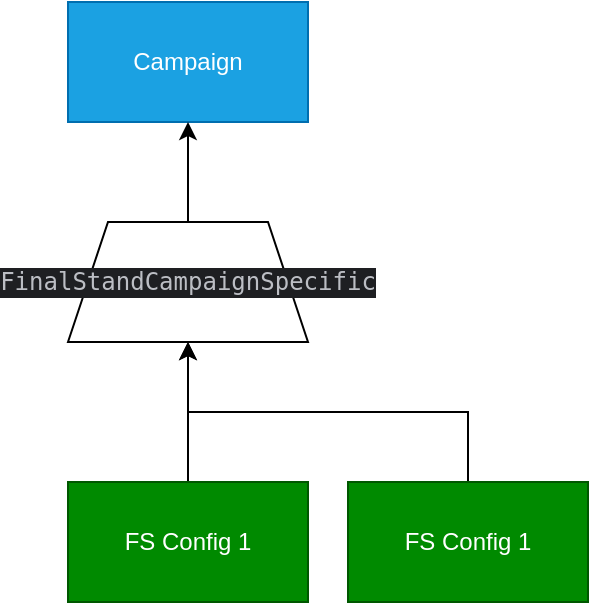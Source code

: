 <mxfile version="20.5.3" type="embed"><diagram name="Page-1" id="8TUPWQtMKG53scj3dIdi"><mxGraphModel dx="1649" dy="923" grid="1" gridSize="10" guides="1" tooltips="1" connect="1" arrows="1" fold="1" page="1" pageScale="1" pageWidth="827" pageHeight="1169" math="0" shadow="0"><root><mxCell id="0"/><mxCell id="1" parent="0"/><mxCell id="139" value="Campaign" style="rounded=0;whiteSpace=wrap;html=1;fillColor=#1ba1e2;fontColor=#ffffff;strokeColor=#006EAF;" vertex="1" parent="1"><mxGeometry x="40" y="40" width="120" height="60" as="geometry"/></mxCell><mxCell id="152" style="edgeStyle=orthogonalEdgeStyle;rounded=0;orthogonalLoop=1;jettySize=auto;html=1;exitX=0.5;exitY=0;exitDx=0;exitDy=0;entryX=0.5;entryY=1;entryDx=0;entryDy=0;" edge="1" parent="1" source="140" target="147"><mxGeometry relative="1" as="geometry"/></mxCell><mxCell id="140" value="FS Config 1" style="rounded=0;whiteSpace=wrap;html=1;fillColor=#008a00;fontColor=#ffffff;strokeColor=#005700;" vertex="1" parent="1"><mxGeometry x="40" y="280" width="120" height="60" as="geometry"/></mxCell><mxCell id="151" style="edgeStyle=orthogonalEdgeStyle;rounded=0;orthogonalLoop=1;jettySize=auto;html=1;exitX=0.5;exitY=0;exitDx=0;exitDy=0;entryX=0.5;entryY=1;entryDx=0;entryDy=0;" edge="1" parent="1" source="141" target="147"><mxGeometry relative="1" as="geometry"/></mxCell><mxCell id="141" value="FS Config 1" style="rounded=0;whiteSpace=wrap;html=1;fillColor=#008a00;fontColor=#ffffff;strokeColor=#005700;" vertex="1" parent="1"><mxGeometry x="180" y="280" width="120" height="60" as="geometry"/></mxCell><mxCell id="150" style="edgeStyle=orthogonalEdgeStyle;rounded=0;orthogonalLoop=1;jettySize=auto;html=1;exitX=0.5;exitY=0;exitDx=0;exitDy=0;entryX=0.5;entryY=1;entryDx=0;entryDy=0;" edge="1" parent="1" source="147" target="139"><mxGeometry relative="1" as="geometry"/></mxCell><mxCell id="147" value="&lt;div style=&quot;background-color: rgb(30, 31, 34); color: rgb(188, 190, 196); font-family: &amp;quot;JetBrains Mono&amp;quot;, monospace;&quot;&gt;FinalStandCampaignSpecific&lt;/div&gt;" style="shape=trapezoid;perimeter=trapezoidPerimeter;whiteSpace=wrap;html=1;fixedSize=1;" vertex="1" parent="1"><mxGeometry x="40" y="150" width="120" height="60" as="geometry"/></mxCell></root></mxGraphModel></diagram></mxfile>